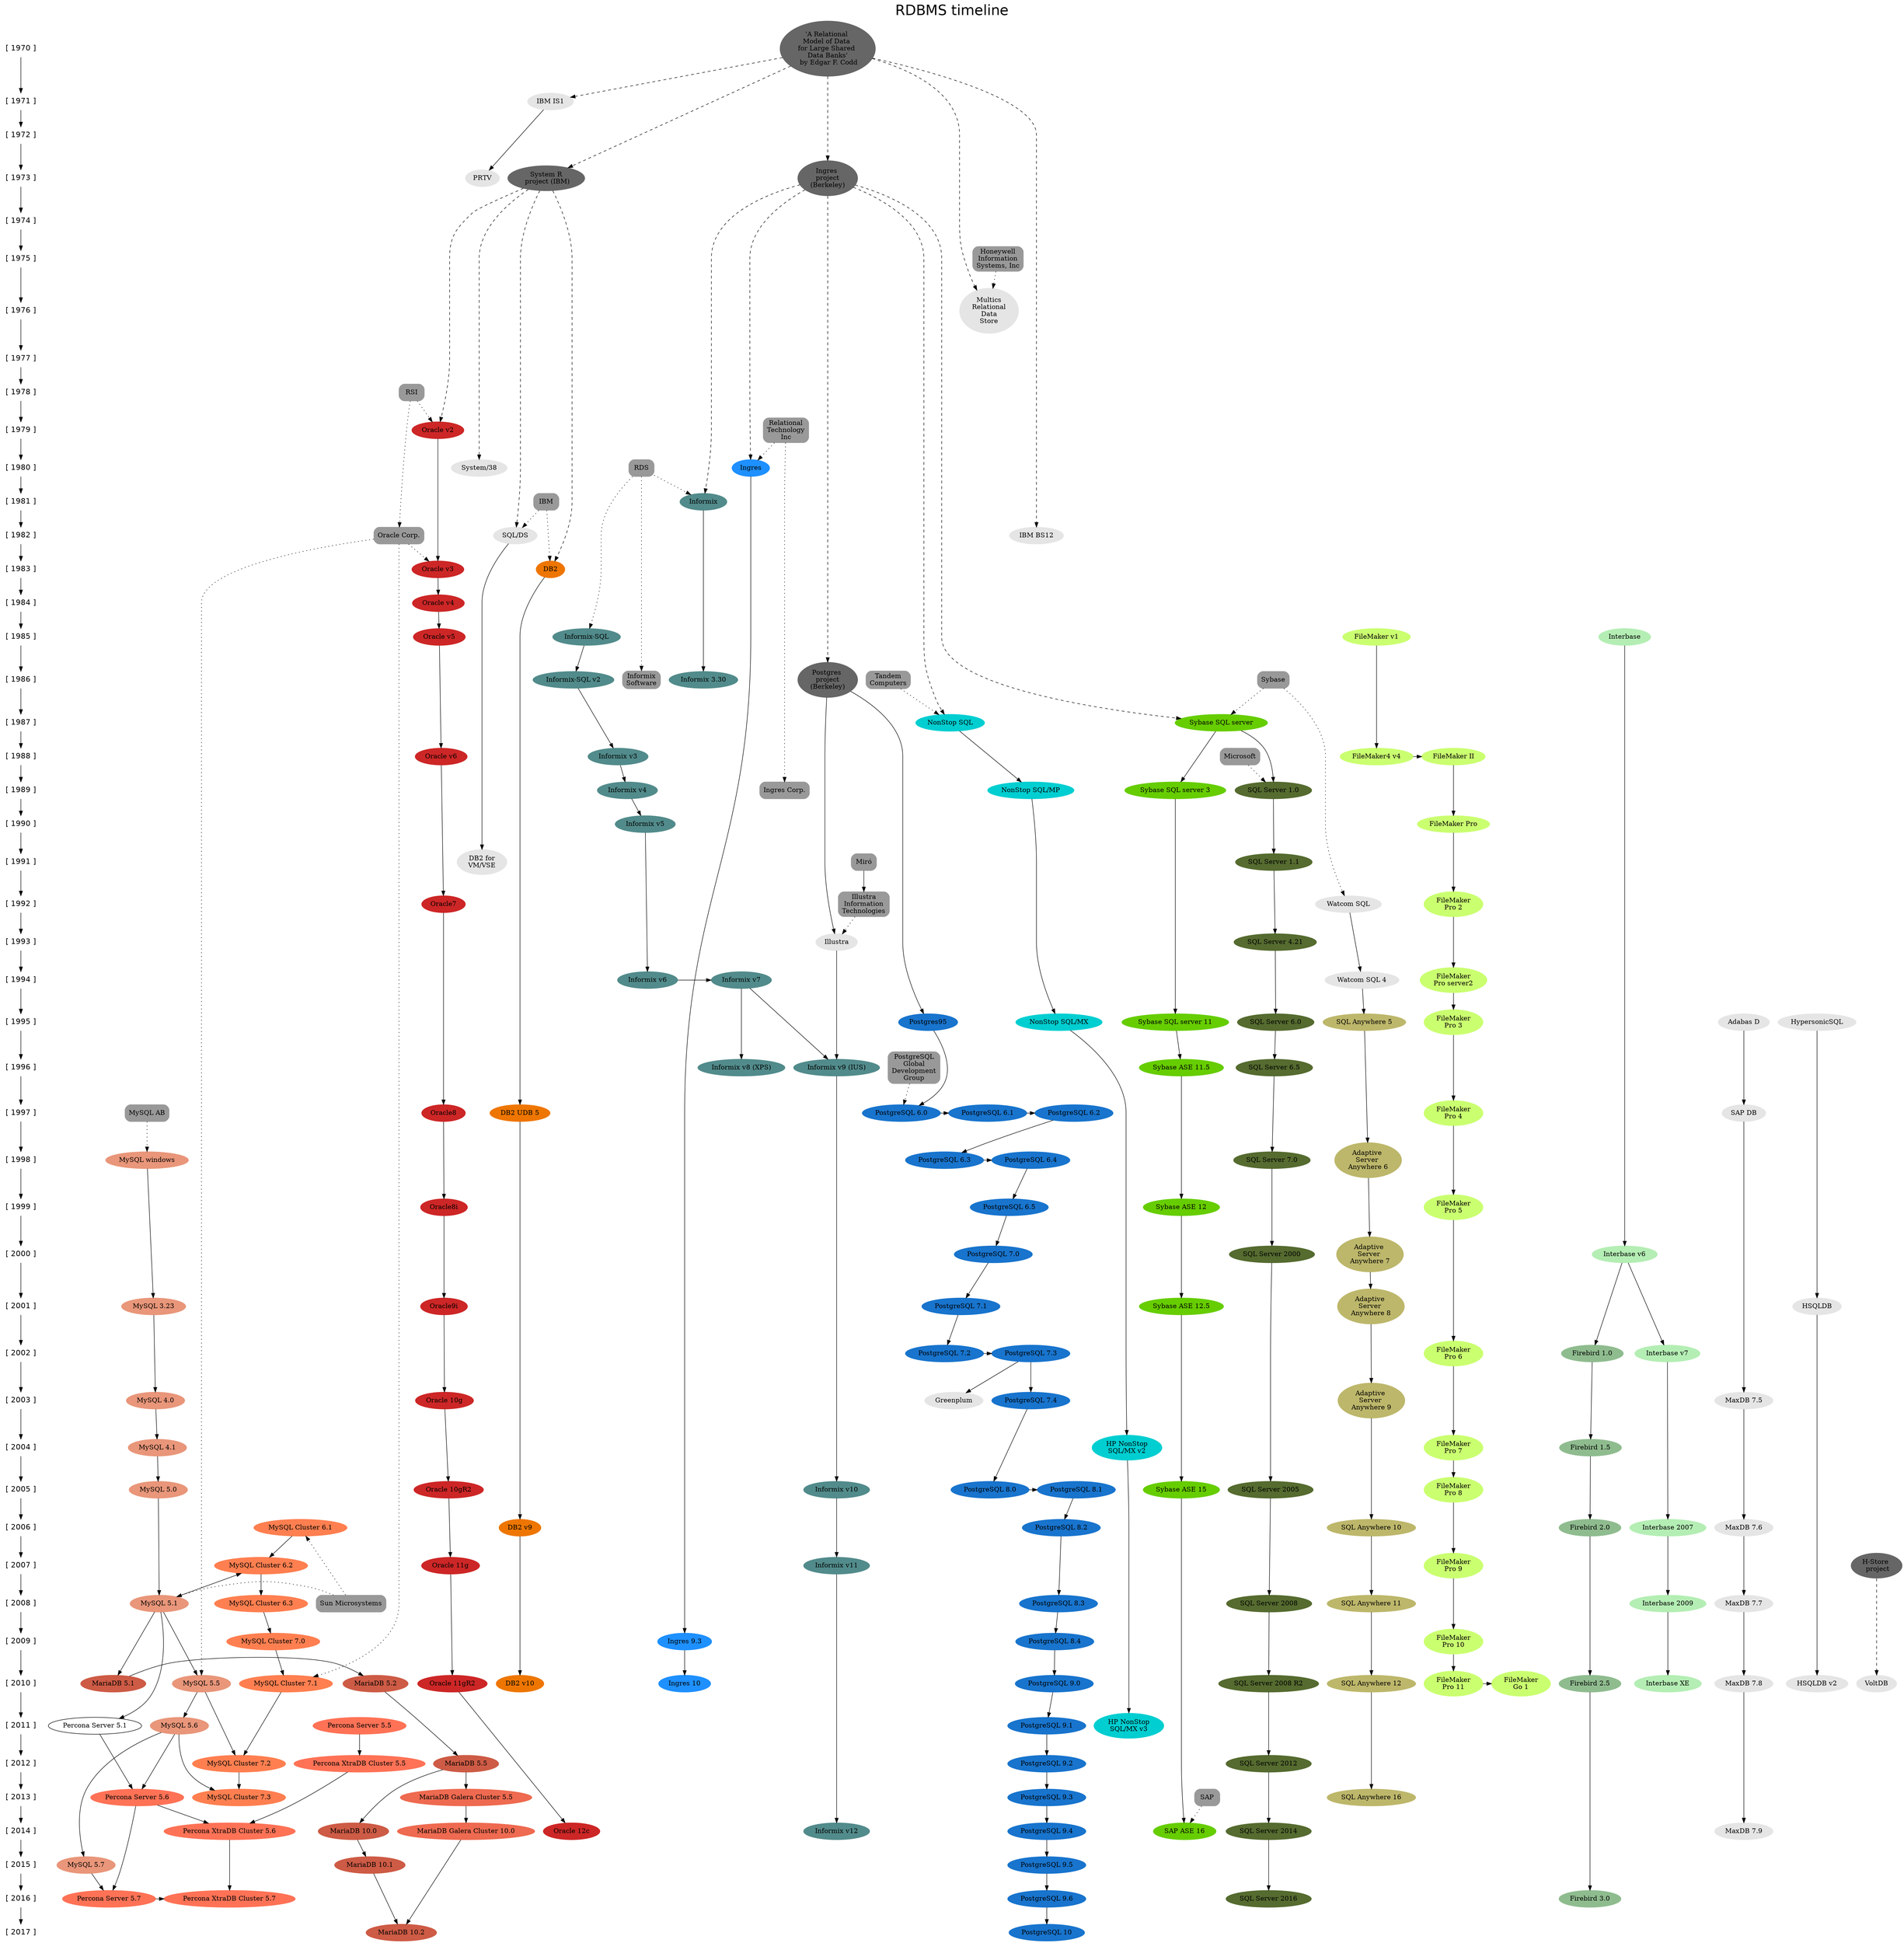/* RDBMS timeline
 * 
 * File: RDBMS_timeline.dot
 *
 * Author: Rafael Martinez Guerrero / PostgreSQL-es
 * E-mail: rafael@postgresql.org.es
 * Web: http://www.postgresql.org.es/
 *
 * GIT repository: http://www.github.com/rafaelma/rdbms-timeline
 * 
 * The intention of this project is to create a timeline diagram with
 * information about the main RDBMS since the 70' up until now.
 *
 * This is a work in progress. If you have information which can make
 * this diagram better, please do not hesitate to contact me or send a
 * patch via GITHUB.
 *
 *
 */

digraph RDBMS_timeline {
K=4;
imap=yes;
rankdir=TB;
ratio=fill;

graph [
 fontname = "Helvetica"
 fontsize=30
 label="RDBMS timeline"
 labelloc=t
]

/* 
 * *********************
 *  Rank - definitions
 * *********************
*/

 {rank=same; "[ 1970 ]" "'A Relational \nModel of Data \nfor Large Shared \nData Banks'\n by Edgar F. Codd"}
 {rank=same; "[ 1971 ]" "IBM IS1"}
 {rank=same; "[ 1972 ]" }
 {rank=same; "[ 1973 ]" "PRTV" "System R\n project (IBM)" "Ingres \nproject\n(Berkeley)"}
 {rank=same; "[ 1974 ]" }
 {rank=same; "[ 1975 ]" }
 {rank=same; "[ 1976 ]" "Multics\nRelational\nData\nStore"}
 {rank=same; "[ 1977 ]" }
 {rank=same; "[ 1978 ]" }
 {rank=same; "[ 1979 ]" "Oracle v2"}
 {rank=same; "[ 1980 ]" "Ingres" "System/38"}
 {rank=same; "[ 1981 ]" "Informix"}
 {rank=same; "[ 1982 ]" "IBM BS12" "Oracle Corp." "SQL/DS"}
 {rank=same; "[ 1983 ]" "DB2" "Oracle v3"}
 {rank=same; "[ 1984 ]" "Oracle v4"}
 {rank=same; "[ 1985 ]" "FileMaker v1" "Informix-SQL" "Interbase" "Oracle v5"}
 {rank=same; "[ 1986 ]" "Informix\nSoftware" "Informix-SQL v2" "Informix 3.30" "Postgres \nproject\n(Berkeley)"}
 {rank=same; "[ 1987 ]" "NonStop SQL" "Sybase SQL server"}
 {rank=same; "[ 1988 ]" "FileMaker4 v4" "FileMaker II" "Informix v3" "Oracle v6"}
 {rank=same; "[ 1989 ]" "Informix v4" "Ingres Corp." "NonStop SQL/MP" "SQL Server 1.0" "Sybase SQL server 3"}
 {rank=same; "[ 1990 ]" "FileMaker Pro" "Informix v5"}
 {rank=same; "[ 1991 ]"  "DB2 for\nVM/VSE" "SQL Server 1.1"}
 {rank=same; "[ 1992 ]" "FileMaker\nPro 2" "Oracle7" "Watcom SQL"}
 {rank=same; "[ 1993 ]" "Illustra" "SQL Server 4.21"}
 {rank=same; "[ 1994 ]" "FileMaker\nPro server2" "Informix v6" "Informix v7" "Watcom SQL 4"}
 {rank=same; "[ 1995 ]" "Adabas D" "FileMaker\nPro 3" "HypersonicSQL" "NonStop SQL/MX" "Postgres95" "SQL Anywhere 5" "SQL Server 6.0" "Sybase SQL server 11"}
 {rank=same; "[ 1996 ]" "Informix v8 (XPS)" "Informix v9 (IUS)" "SQL Server 6.5" "Sybase ASE 11.5"}
 {rank=same; "[ 1997 ]" "DB2 UDB 5" "FileMaker\nPro 4" "PostgreSQL 6.0" "PostgreSQL 6.1" "PostgreSQL 6.2" "Oracle8" "SAP DB"}
 {rank=same; "[ 1998 ]" "Adaptive \nServer \nAnywhere 6" "MySQL windows" "PostgreSQL 6.3" "PostgreSQL 6.4" "SQL Server 7.0"}
 {rank=same; "[ 1999 ]" "FileMaker\nPro 5" "PostgreSQL 6.5" "Oracle8i" "Sybase ASE 12"}
 {rank=same; "[ 2000 ]" "Adaptive \nServer \nAnywhere 7" "Interbase v6" "PostgreSQL 7.0" "SQL Server 2000"}
 {rank=same; "[ 2001 ]" "Adaptive \nServer \nAnywhere 8" "HSQLDB" "MySQL 3.23" "Oracle9i" "PostgreSQL 7.1" "Sybase ASE 12.5"}
 {rank=same; "[ 2002 ]" "FileMaker\nPro 6" "Firebird 1.0" "Interbase v7" "PostgreSQL 7.2" "PostgreSQL 7.3"}
 {rank=same; "[ 2003 ]" "Adaptive \nServer \nAnywhere 9" "Greenplum" "MaxDB 7.5" "MySQL 4.0" "PostgreSQL 7.4" "Oracle 10g"}
 {rank=same; "[ 2004 ]" "FileMaker\nPro 7" "MySQL 4.1" "HP NonStop\nSQL/MX v2" "Firebird 1.5"}
 {rank=same; "[ 2005 ]" "FileMaker\nPro 8" "Informix v10" "MySQL 5.0" "PostgreSQL 8.0" "PostgreSQL 8.1" "Oracle 10gR2" "SQL Server 2005" "Sybase ASE 15"}
 {rank=same; "[ 2006 ]" "Firebird 2.0" "Interbase 2007" "MaxDB 7.6" "SQL Anywhere 10" "DB2 v9" "PostgreSQL 8.2" "MySQL Cluster 6.1" }
 {rank=same; "[ 2007 ]" "FileMaker\nPro 9" "H-Store \n project" "Informix v11" "Oracle 11g" "MySQL Cluster 6.2" }
 {rank=same; "[ 2008 ]" "Interbase 2009" "MySQL 5.1" "PostgreSQL 8.3" "MaxDB 7.7" "SQL Anywhere 11" "SQL Server 2008" "Sun Microsystems" "MySQL Cluster 6.3" }
 {rank=same; "[ 2009 ]" "FileMaker\nPro 10" "Ingres 9.3" "PostgreSQL 8.4" "MySQL Cluster 7.0" }
 {rank=same; "[ 2010 ]" "FileMaker\nPro 11" "FileMaker\nGo 1" "HSQLDB v2" "Interbase XE" "SQL Anywhere 12" "DB2 v10" "Ingres 10" "MariaDB 5.1" "MariaDB 5.2" "MySQL 5.5" "Oracle 11gR2" "PostgreSQL 9.0" "SQL Server 2008 R2" "VoltDB" "MySQL Cluster 7.1" "Firebird 2.5"}
 {rank=same; "[ 2011 ]" "HP NonStop\nSQL/MX v3" "MySQL 5.6" "Percona Server 5.5" "PostgreSQL 9.1"}
 {rank=same; "[ 2012 ]" "MariaDB 5.5" "PostgreSQL 9.2" "SQL Server 2012" "Percona XtraDB Cluster 5.5" "MySQL Cluster 7.2" }
 {rank=same; "[ 2013 ]" "SQL Anywhere 16" "PostgreSQL 9.3" "MariaDB Galera Cluster 5.5" "MySQL Cluster 7.3" "Percona Server 5.6" }
 {rank=same; "[ 2014 ]" "MariaDB 10.0" "MariaDB Galera Cluster 10.0" "Percona XtraDB Cluster 5.6" "PostgreSQL 9.4" "SQL Server 2014" "Oracle 12c" "SAP ASE 16" "Informix v12" "MaxDB 7.9" }
 {rank=same; "[ 2015 ]" "MariaDB 10.1" "MySQL 5.7" "PostgreSQL 9.5" }
 {rank=same; "[ 2016 ]" "Percona Server 5.7" "Percona XtraDB Cluster 5.7" "PostgreSQL 9.6" "Firebird 3.0" "SQL Server 2016"}
 {rank=same; "[ 2017 ]" "MariaDB 10.2" "PostgreSQL 10" }


/* 
 * *******************
 * Year - nodes
 * *******************
*/

 "[ 1970 ]" [fontsize=16, fontname="Helvetica", shape = plaintext];
 "[ 1971 ]" [fontsize=16, fontname="Helvetica", shape = plaintext];
 "[ 1972 ]" [fontsize=16, fontname="Helvetica", shape = plaintext];
 "[ 1973 ]" [fontsize=16, fontname="Helvetica", shape = plaintext];
 "[ 1974 ]" [fontsize=16, fontname="Helvetica", shape = plaintext];
 "[ 1975 ]" [fontsize=16, fontname="Helvetica", shape = plaintext];
 "[ 1976 ]" [fontsize=16, fontname="Helvetica", shape = plaintext];
 "[ 1977 ]" [fontsize=16, fontname="Helvetica", shape = plaintext];
 "[ 1978 ]" [fontsize=16, fontname="Helvetica", shape = plaintext];
 "[ 1979 ]" [fontsize=16, fontname="Helvetica", shape = plaintext];
 "[ 1980 ]" [fontsize=16, fontname="Helvetica", shape = plaintext];
 "[ 1981 ]" [fontsize=16, fontname="Helvetica", shape = plaintext];
 "[ 1982 ]" [fontsize=16, fontname="Helvetica", shape = plaintext];
 "[ 1983 ]" [fontsize=16, fontname="Helvetica", shape = plaintext];
 "[ 1984 ]" [fontsize=16, fontname="Helvetica", shape = plaintext];
 "[ 1985 ]" [fontsize=16, fontname="Helvetica", shape = plaintext];
 "[ 1986 ]" [fontsize=16, fontname="Helvetica", shape = plaintext];
 "[ 1987 ]" [fontsize=16, fontname="Helvetica", shape = plaintext];
 "[ 1988 ]" [fontsize=16, fontname="Helvetica", shape = plaintext];
 "[ 1989 ]" [fontsize=16, fontname="Helvetica", shape = plaintext];
 "[ 1990 ]" [fontsize=16, fontname="Helvetica", shape = plaintext];
 "[ 1991 ]" [fontsize=16, fontname="Helvetica", shape = plaintext];
 "[ 1992 ]" [fontsize=16, fontname="Helvetica", shape = plaintext];
 "[ 1993 ]" [fontsize=16, fontname="Helvetica", shape = plaintext];
 "[ 1994 ]" [fontsize=16, fontname="Helvetica", shape = plaintext];
 "[ 1995 ]" [fontsize=16, fontname="Helvetica", shape = plaintext];
 "[ 1996 ]" [fontsize=16, fontname="Helvetica", shape = plaintext];
 "[ 1997 ]" [fontsize=16, fontname="Helvetica", shape = plaintext];
 "[ 1998 ]" [fontsize=16, fontname="Helvetica", shape = plaintext];
 "[ 1999 ]" [fontsize=16, fontname="Helvetica", shape = plaintext];
 "[ 2000 ]" [fontsize=16, fontname="Helvetica", shape = plaintext];
 "[ 2001 ]" [fontsize=16, fontname="Helvetica", shape = plaintext];
 "[ 2002 ]" [fontsize=16, fontname="Helvetica", shape = plaintext];
 "[ 2003 ]" [fontsize=16, fontname="Helvetica", shape = plaintext];
 "[ 2004 ]" [fontsize=16, fontname="Helvetica", shape = plaintext];
 "[ 2005 ]" [fontsize=16, fontname="Helvetica", shape = plaintext];
 "[ 2006 ]" [fontsize=16, fontname="Helvetica", shape = plaintext];
 "[ 2007 ]" [fontsize=16, fontname="Helvetica", shape = plaintext];
 "[ 2008 ]" [fontsize=16, fontname="Helvetica", shape = plaintext];
 "[ 2009 ]" [fontsize=16, fontname="Helvetica", shape = plaintext];
 "[ 2010 ]" [fontsize=16, fontname="Helvetica", shape = plaintext];
 "[ 2011 ]" [fontsize=16, fontname="Helvetica", shape = plaintext];
 "[ 2012 ]" [fontsize=16, fontname="Helvetica", shape = plaintext];
 "[ 2013 ]" [fontsize=16, fontname="Helvetica", shape = plaintext];
 "[ 2014 ]" [fontsize=16, fontname="Helvetica", shape = plaintext];
 "[ 2015 ]" [fontsize=16, fontname="Helvetica", shape = plaintext];
 "[ 2016 ]" [fontsize=16, fontname="Helvetica", shape = plaintext];
 "[ 2017 ]" [fontsize=16, fontname="Helvetica", shape = plaintext];


/* 
 * ************************ 
 * Year - relations
 * ************************
*/

"[ 1970 ]" -> "[ 1971 ]" -> "[ 1972 ]" -> "[ 1973 ]" -> "[ 1974 ]" -> "[ 1975 ]" -> "[ 1976 ]" -> "[ 1977 ]" -> "[ 1978 ]" -> "[ 1979 ]" -> "[ 1980 ]" -> "[ 1981 ]" -> "[ 1982 ]" -> "[ 1983 ]" -> "[ 1984 ]" -> "[ 1985 ]" -> "[ 1986 ]" -> "[ 1987 ]" -> "[ 1988 ]" -> "[ 1989 ]" -> "[ 1990 ]" -> "[ 1991 ]" -> "[ 1992 ]" -> "[ 1993 ]" -> "[ 1994 ]" -> "[ 1995 ]" -> "[ 1996 ]" -> "[ 1997 ]" -> "[ 1998 ]" -> "[ 1999 ]" -> "[ 2000 ]" -> "[ 2001 ]" -> "[ 2002 ]" -> "[ 2003 ]" -> "[ 2004 ]" -> "[ 2005 ]" -> "[ 2006 ]" -> "[ 2007 ]" -> "[ 2008 ]" -> "[ 2009 ]" -> "[ 2010 ]" -> "[ 2011 ]" -> "[ 2012 ]" -> "[ 2013 ]" -> "[ 2014 ]" -> "[ 2015 ]" -> "[ 2016 ]" -> "[ 2017 ]"


/* 
 *
 * Paper / Project - nodes
 *
 */

"'A Relational \nModel of Data \nfor Large Shared \nData Banks'\n by Edgar F. Codd" [style=dotted, style="filled,rounded", color="grey40"];

"H-Store \n project" [style="filled", color="grey40"];
"Ingres \nproject\n(Berkeley)" [style="filled", color="grey40"];
"Postgres \nproject\n(Berkeley)" [style="filled", color="grey40"];
"System R\n project (IBM)" [style="filled", color="grey40"];


/* 
 * 
 * Company  - nodes
 *
 */

"Honeywell\nInformation\nSystems, Inc" [style=dotted, shape=box, style="filled,rounded", color="grey60"];

"IBM" [style=dotted, shape=box, style="filled,rounded", color="grey60"];

"Illustra\nInformation\nTechnologies" [style=dotted, shape=box, style="filled,rounded", color="grey60"];

"Informix\nSoftware" [style=dotted, shape=box style="filled,rounded", color="grey60"];

"Ingres Corp." [style=dotted, shape=box style="filled,rounded", color="grey60"];

"Microsoft" [style=dotted, shape=box style="filled,rounded", color="grey60"];

"Miró"  [style=dotted, shape=box style="filled,rounded", color="grey60"];

"MySQL AB" [style=dotted, shape=box style="filled,rounded", color="grey60"];

"Oracle Corp." [style=dotted, shape=box style="filled,rounded", color="grey60"];

"PostgreSQL\nGlobal\nDevelopment\nGroup" [style=dotted, shape=box style="filled,rounded", color="grey60"];

"RDS"  [style=dotted, shape=box style="filled,rounded", color="grey60"];

"Relational\nTechnology\nInc"  [style=dotted, shape=box style="filled,rounded", color="grey60"];

"RSI" [style=dotted, shape=box style="filled,rounded", color="grey60"];

"Sun Microsystems" [style=dotted, shape=box style="filled,rounded", color="grey60"];

"Sybase" [style=dotted, shape=box style="filled,rounded", color="grey60"];

"SAP" [style=dotted, shape=box style="filled,rounded", color="grey60"];

"Tandem\nComputers" [style=dotted, shape=box style="filled,rounded", color="grey60"];

/* 
 * 
 * Database  - nodes
 *
 */


"Adabas D" [style=filled, color=grey90];
"SAP DB" [style=filled, color=grey90];
"MaxDB 7.5" [style=filled, color=grey90];
"MaxDB 7.6" [style=filled, color=grey90];
"MaxDB 7.7" [style=filled, color=grey90];
"MaxDB 7.8" [style=filled, color=grey90];
"MaxDB 7.9" [style=filled, color=grey90];


/* DB2 */

"DB2" [style=filled, color=darkorange2];
"DB2 UDB 5" [style=filled, color=darkorange2];
"DB2 v9" [style=filled, color=darkorange2];
"DB2 v10" [style=filled, color=darkorange2];

/* Filemaker */

"FileMaker v1" [style=filled, color=darkolivegreen1];
"FileMaker4 v4" [style=filled, color=darkolivegreen1];
"FileMaker II" [style=filled, color=darkolivegreen1];
"FileMaker Pro" [style=filled, color=darkolivegreen1];
"FileMaker\nPro 2" [style=filled, color=darkolivegreen1];
"FileMaker\nPro server2" [style=filled, color=darkolivegreen1];
"FileMaker\nPro 3" [style=filled, color=darkolivegreen1];
"FileMaker\nPro 4" [style=filled, color=darkolivegreen1];
"FileMaker\nPro 5" [style=filled, color=darkolivegreen1];
"FileMaker\nPro 6" [style=filled, color=darkolivegreen1];
"FileMaker\nPro 7" [style=filled, color=darkolivegreen1];
"FileMaker\nPro 8" [style=filled, color=darkolivegreen1];
"FileMaker\nPro 9" [style=filled, color=darkolivegreen1];
"FileMaker\nPro 10" [style=filled, color=darkolivegreen1];
"FileMaker\nPro 11" [style=filled, color=darkolivegreen1];
"FileMaker\nGo 1" [style=filled, color=darkolivegreen1];


"Ingres" [style=filled, color=dodgerblue];
"Ingres 9.3" [style=filled, color=dodgerblue];
"Ingres 10" [style=filled, color=dodgerblue];

"Interbase" [style=filled, color=darkseagreen2];
"Interbase v6" [style=filled, color=darkseagreen2];
"Interbase v7" [style=filled, color=darkseagreen2];
"Interbase 2007" [style=filled, color=darkseagreen2];
"Interbase 2009" [style=filled, color=darkseagreen2];
"Interbase XE" [style=filled, color=darkseagreen2];


"Firebird 1.0" [style=filled, color=darkseagreen];
"Firebird 1.5" [style=filled, color=darkseagreen];
"Firebird 2.0" [style=filled, color=darkseagreen];
"Firebird 2.5" [style=filled, color=darkseagreen];
"Firebird 3.0" [style=filled, color=darkseagreen];


"MariaDB 5.1" [style=filled, color=coral3];
"MariaDB 5.2" [style=filled, color=coral3];
"MariaDB 5.5" [style=filled, color=coral3];
"MariaDB 10.0" [style=filled, color=coral3];
"MariaDB 10.1" [style=filled, color=coral3];
"MariaDB 10.2" [style=filled, color=coral3];

"MariaDB Galera Cluster 5.5" [style=filled, color=coral2];
"MariaDB Galera Cluster 10.0" [style=filled, color=coral2];

"Percona Server 5.5" [style=filled, color=coral1];
"Percona Server 5.6" [style=filled, color=coral1];
"Percona Server 5.7" [style=filled, color=coral1];

"Percona XtraDB Cluster 5.5" [style=filled, color=coral1];
"Percona XtraDB Cluster 5.6" [style=filled, color=coral1];
"Percona XtraDB Cluster 5.7" [style=filled, color=coral1];



/* Greenplum */

"Greenplum" [style=filled, color=grey90];


"HypersonicSQL" [style=filled, color=grey90];
"HSQLDB" [style=filled, color=grey90];
"HSQLDB v2" [style=filled, color=grey90];



"IBM IS1" [style=filled, color=grey90];
"PRTV" [style=filled, color=grey90];


"Illustra" [style=filled, color=grey90];


"Informix" [style=filled, color=darkslategray4];
"Informix 3.30" [style=filled, color=darkslategray4];
"Informix-SQL" [style=filled, color=darkslategray4];
"Informix-SQL v2" [style=filled, color=darkslategray4];
"Informix v3" [style=filled, color=darkslategray4];
"Informix v4" [style=filled, color=darkslategray4];
"Informix v5" [style=filled, color=darkslategray4];
"Informix v6" [style=filled, color=darkslategray4];
"Informix v7" [style=filled, color=darkslategray4];
"Informix v8 (XPS)" [style=filled, color=darkslategray4];
"Informix v9 (IUS)" [style=filled, color=darkslategray4];
"Informix v10" [style=filled, color=darkslategray4];
"Informix v11" [style=filled, color=darkslategray4];
"Informix v12" [style=filled, color=darkslategray4];

/* MySQL */

"MySQL windows" [style=filled, color=darksalmon];
"MySQL 3.23" [style=filled, color=darksalmon];
"MySQL 4.0" [style=filled, color=darksalmon];
"MySQL 4.1" [style=filled, color=darksalmon];
"MySQL 5.0" [style=filled, color=darksalmon];
"MySQL 5.1" [style=filled, color=darksalmon];
"MySQL 5.5" [style=filled, color=darksalmon];
"MySQL 5.6" [style=filled, color=darksalmon];
"MySQL 5.7" [style=filled, color=darksalmon];

"MySQL Cluster 6.1" [style=filled, color=coral];
"MySQL Cluster 6.2" [style=filled, color=coral];
"MySQL Cluster 6.3" [style=filled, color=coral];
"MySQL Cluster 7.0" [style=filled, color=coral];
"MySQL Cluster 7.1" [style=filled, color=coral];
"MySQL Cluster 7.2" [style=filled, color=coral];
"MySQL Cluster 7.3" [style=filled, color=coral];

/* NonStop SQL */

"NonStop SQL" [style=filled, color=darkturquoise];
"NonStop SQL/MP" [style=filled, color=darkturquoise];
"NonStop SQL/MX" [style=filled, color=darkturquoise];
"HP NonStop\nSQL/MX v2" [style=filled, color=darkturquoise];
"HP NonStop\nSQL/MX v3" [style=filled, color=darkturquoise];

/* Oracle */

"Oracle v2" [style=filled, color=firebrick3];
"Oracle v3" [style=filled, color=firebrick3];
"Oracle v4" [style=filled, color=firebrick3];
"Oracle v5" [style=filled, color=firebrick3];
"Oracle v6" [style=filled, color=firebrick3];
"Oracle7" [style=filled, color=firebrick3];
"Oracle8" [style=filled, color=firebrick3];
"Oracle8i" [style=filled, color=firebrick3];
"Oracle9i" [style=filled, color=firebrick3];
"Oracle 10g" [style=filled, color=firebrick3];
"Oracle 10gR2" [style=filled, color=firebrick3];
"Oracle 11g" [style=filled, color=firebrick3];
"Oracle 11gR2" [style=filled, color=firebrick3];
"Oracle 12c" [style=filled, color=firebrick3];


/* PostgreSQL */

"Postgres95" [style=filled, color=dodgerblue3];
"PostgreSQL 6.0" [style=filled, color=dodgerblue3];
"PostgreSQL 6.1" [style=filled, color=dodgerblue3];
"PostgreSQL 6.2" [style=filled, color=dodgerblue3];
"PostgreSQL 6.3" [style=filled, color=dodgerblue3];
"PostgreSQL 6.4" [style=filled, color=dodgerblue3];
"PostgreSQL 6.5" [style=filled, color=dodgerblue3];
"PostgreSQL 7.0" [style=filled, color=dodgerblue3];
"PostgreSQL 7.1" [style=filled, color=dodgerblue3];
"PostgreSQL 7.2" [style=filled, color=dodgerblue3];
"PostgreSQL 7.3" [style=filled, color=dodgerblue3];
"PostgreSQL 7.4" [style=filled, color=dodgerblue3];
"PostgreSQL 8.0" [style=filled, color=dodgerblue3];
"PostgreSQL 8.1" [style=filled, color=dodgerblue3];
"PostgreSQL 8.2" [style=filled, color=dodgerblue3];
"PostgreSQL 8.3" [style=filled, color=dodgerblue3];
"PostgreSQL 8.4" [style=filled, color=dodgerblue3];
"PostgreSQL 9.0" [style=filled, color=dodgerblue3];
"PostgreSQL 9.1" [style=filled, color=dodgerblue3];
"PostgreSQL 9.2" [style=filled, color=dodgerblue3];
"PostgreSQL 9.3" [style=filled, color=dodgerblue3];
"PostgreSQL 9.4" [style=filled, color=dodgerblue3];
"PostgreSQL 9.5" [style=filled, color=dodgerblue3];
"PostgreSQL 9.6" [style=filled, color=dodgerblue3];
"PostgreSQL 10" [style=filled, color=dodgerblue3];


/* Microsoft SQL Server */

"SQL Server 1.0" [style=filled, color=darkolivegreen];
"SQL Server 1.1" [style=filled, color=darkolivegreen];
"SQL Server 4.21" [style=filled, color=darkolivegreen];
"SQL Server 6.0" [style=filled, color=darkolivegreen];
"SQL Server 6.5" [style=filled, color=darkolivegreen];
"SQL Server 7.0" [style=filled, color=darkolivegreen];
"SQL Server 2000" [style=filled, color=darkolivegreen];
"SQL Server 2005" [style=filled, color=darkolivegreen];
"SQL Server 2008" [style=filled, color=darkolivegreen];
"SQL Server 2008 R2" [style=filled, color=darkolivegreen];
"SQL Server 2012" [style=filled, color=darkolivegreen];
"SQL Server 2014" [style=filled, color=darkolivegreen];
"SQL Server 2016" [style=filled, color=darkolivegreen];

/* SQL Anywhere */

"Watcom SQL" [style=filled, color=grey90];
"Watcom SQL 4" [style=filled, color=grey90];
"SQL Anywhere 5" [style=filled, color=darkkhaki];
"Adaptive \nServer \nAnywhere 6" [style=filled, color=darkkhaki];
"Adaptive \nServer \nAnywhere 7" [style=filled, color=darkkhaki];
"Adaptive \nServer \nAnywhere 8" [style=filled, color=darkkhaki];
"Adaptive \nServer \nAnywhere 9" [style=filled, color=darkkhaki];
"SQL Anywhere 10" [style=filled, color=darkkhaki];
"SQL Anywhere 11" [style=filled, color=darkkhaki];
"SQL Anywhere 12" [style=filled, color=darkkhaki];
"SQL Anywhere 16" [style=filled, color=darkkhaki];

/* Sybase */

"Sybase SQL server" [style=filled, color=chartreuse3];
"Sybase SQL server 3" [style=filled, color=chartreuse3];
"Sybase SQL server 11" [style=filled, color=chartreuse3];
"Sybase ASE 11.5" [style=filled, color=chartreuse3];
"Sybase ASE 12" [style=filled, color=chartreuse3];
"Sybase ASE 12.5" [style=filled, color=chartreuse3];
"Sybase ASE 15" [style=filled, color=chartreuse3];
"SAP ASE 16" [style=filled, color=chartreuse3];


"SQL/DS" [style=filled, color=grey90];
"DB2 for\nVM/VSE" [style=filled, color=grey90];

"System/38" [style=filled, color=grey90];

"IBM BS12" [style=filled, color=grey90];
"Multics\nRelational\nData\nStore" [style=filled, color=grey90];
"VoltDB" [style=filled, color=grey90];

/* 
 *
 * Paper / Project / database - relations
 *
 */

"'A Relational \nModel of Data \nfor Large Shared \nData Banks'\n by Edgar F. Codd" -> "Ingres \nproject\n(Berkeley)" [style=dashed];
"'A Relational \nModel of Data \nfor Large Shared \nData Banks'\n by Edgar F. Codd" -> "System R\n project (IBM)" [style=dashed];
"'A Relational \nModel of Data \nfor Large Shared \nData Banks'\n by Edgar F. Codd" -> "IBM IS1" [style=dashed];
"'A Relational \nModel of Data \nfor Large Shared \nData Banks'\n by Edgar F. Codd" -> "IBM BS12" [style=dashed];
"'A Relational \nModel of Data \nfor Large Shared \nData Banks'\n by Edgar F. Codd" -> "Multics\nRelational\nData\nStore" [style=dashed];


"H-Store \n project" -> "VoltDB" [style=dashed];

"Ingres \nproject\n(Berkeley)" -> "Informix" [style=dashed];
"Ingres \nproject\n(Berkeley)" -> "NonStop SQL" [style=dashed];
"Ingres \nproject\n(Berkeley)" -> "Postgres \nproject\n(Berkeley)" [style=dashed];
"Ingres \nproject\n(Berkeley)" -> "Sybase SQL server" [style=dashed];
"Ingres \nproject\n(Berkeley)" -> "Ingres" [style=dashed];

"Postgres \nproject\n(Berkeley)" -> "Illustra";
"Postgres \nproject\n(Berkeley)" -> "Postgres95";

"System R\n project (IBM)" -> "DB2" [style=dashed];
"System R\n project (IBM)" -> "System/38" [style=dashed];
"System R\n project (IBM)" -> "SQL/DS" [style=dashed];
"System R\n project (IBM)" -> "Oracle v2" [style=dashed];

/* 
 * 
 * Company / database - relations
 *
 */

"Honeywell\nInformation\nSystems, Inc" -> "Multics\nRelational\nData\nStore" [style=dotted];

"IBM" -> "DB2" [style=dotted];
"IBM" -> "SQL/DS" [style=dotted];

"Illustra\nInformation\nTechnologies" -> "Illustra" [style=dotted];

/*"Informix\nSoftware" -> "Informix-SQL v2" [style=dotted];*/

"Microsoft" -> "SQL Server 1.0" [style=dotted];

"Miró" -> "Illustra\nInformation\nTechnologies";

"MySQL AB" -> "MySQL windows" [style=dotted];

"Oracle Corp." -> "Oracle v3" [style=dotted];
"Oracle Corp." -> "MySQL 5.5" [style=dotted];
"Oracle Corp." -> "MySQL Cluster 7.1" [style=dotted];

"PostgreSQL\nGlobal\nDevelopment\nGroup" -> "PostgreSQL 6.0" [style=dotted];

"RDS" -> "Informix" [style=dotted];
"RDS" -> "Informix-SQL" [style=dotted];
"RDS" -> "Informix\nSoftware" [style=dotted];

"Relational\nTechnology\nInc" -> "Ingres" [style=dotted];
"Relational\nTechnology\nInc" -> "Ingres Corp." [style=dotted];

"RSI" -> "Oracle v2" [style=dotted];
"RSI" -> "Oracle Corp." [style=dotted];

"Sun Microsystems" -> "MySQL 5.1" [style=dotted];
"Sun Microsystems" -> "MySQL Cluster 6.1" [style=dotted];

"Sybase" -> "Sybase SQL server" [style=dotted];
"SAP" -> "SAP ASE 16" [style=dotted];
"Sybase" -> "Watcom SQL" [style=dotted];

"Tandem\nComputers" -> "NonStop SQL" [style=dotted];


/* 
 *
 * Database - relations
 *
 */



"Adabas D" -> "SAP DB" -> "MaxDB 7.5" -> "MaxDB 7.6" -> "MaxDB 7.7" -> "MaxDB 7.8" -> "MaxDB 7.9";

"DB2" -> "DB2 UDB 5" -> "DB2 v9" -> "DB2 v10";

"FileMaker v1" -> "FileMaker4 v4" -> "FileMaker II" -> "FileMaker Pro" -> "FileMaker\nPro 2" -> "FileMaker\nPro server2" -> "FileMaker\nPro 3" -> "FileMaker\nPro 4" -> "FileMaker\nPro 5" -> "FileMaker\nPro 6" -> "FileMaker\nPro 7" ->  "FileMaker\nPro 8" -> "FileMaker\nPro 9" ->  "FileMaker\nPro 10" ->  "FileMaker\nPro 11" ->  "FileMaker\nGo 1";

"HypersonicSQL" -> "HSQLDB" -> "HSQLDB v2";

"IBM IS1" -> "PRTV";

"Illustra" -> "Informix v9 (IUS)";

"Informix" -> "Informix 3.30";
"Informix-SQL" -> "Informix-SQL v2" -> "Informix v3" -> "Informix v4" -> "Informix v5" -> "Informix v6" -> "Informix v7" -> "Informix v8 (XPS)" ;
"Informix v7" -> "Informix v9 (IUS)" -> "Informix v10" -> "Informix v11" -> "Informix v12";

"Ingres" -> "Ingres 9.3" -> "Ingres 10";

"Interbase" -> "Interbase v6" -> "Interbase v7" -> "Interbase 2007" -> "Interbase 2009" -> "Interbase XE";
"Interbase v6" -> "Firebird 1.0" -> "Firebird 1.5" -> "Firebird 2.0" -> "Firebird 2.5" -> "Firebird 3.0";

"MariaDB 5.1" -> "MariaDB 5.2" -> "MariaDB 5.5" -> "MariaDB 10.0" -> "MariaDB 10.1" -> "MariaDB 10.2";
"MariaDB Galera Cluster 5.5" -> "MariaDB Galera Cluster 10.0";
"MariaDB 5.5" -> "MariaDB Galera Cluster 5.5";
"MariaDB Galera Cluster 10.0" -> "MariaDB 10.2";

"MySQL windows" -> "MySQL 3.23" -> "MySQL 4.0" -> "MySQL 4.1" -> "MySQL 5.0" -> "MySQL 5.1" -> "MySQL 5.5" -> "MySQL 5.6" -> "MySQL 5.7";
"MySQL 5.1" -> "MariaDB 5.1";

"Percona Server 5.1" -> "Percona Server 5.6" -> "Percona Server 5.7"
"MySQL 5.1" -> "Percona Server 5.1"
"MySQL 5.6" -> "Percona Server 5.6"
"MySQL 5.7" -> "Percona Server 5.7"

"Percona XtraDB Cluster 5.5" -> "Percona XtraDB Cluster 5.6" -> "Percona XtraDB Cluster 5.7"
"Percona Server 5.5" -> "Percona XtraDB Cluster 5.5"
"Percona Server 5.6" -> "Percona XtraDB Cluster 5.6"
"Percona Server 5.7" -> "Percona XtraDB Cluster 5.7"

"MySQL Cluster 6.1" -> "MySQL Cluster 6.2";
"MySQL Cluster 6.2" -> "MySQL Cluster 6.3";
"MySQL Cluster 6.3" -> "MySQL Cluster 7.0";
"MySQL Cluster 7.0" -> "MySQL Cluster 7.1";
"MySQL Cluster 7.1" -> "MySQL Cluster 7.2";
"MySQL Cluster 7.2" -> "MySQL Cluster 7.3";

"MySQL 5.1" -> "MySQL Cluster 6.2";
"MySQL 5.5" -> "MySQL Cluster 7.2";
"MySQL 5.6" -> "MySQL Cluster 7.3";

"NonStop SQL" -> "NonStop SQL/MP" -> "NonStop SQL/MX" -> "HP NonStop\nSQL/MX v2" -> "HP NonStop\nSQL/MX v3";

"Oracle v2" -> "Oracle v3" -> "Oracle v4" -> "Oracle v5" -> "Oracle v6" -> "Oracle7" -> "Oracle8" -> "Oracle8i" -> "Oracle9i" -> "Oracle 10g" -> "Oracle 10gR2" -> "Oracle 11g" -> "Oracle 11gR2" -> "Oracle 12c";

"Postgres95" -> "PostgreSQL 6.0";
"PostgreSQL 6.0" -> "PostgreSQL 6.1";
"PostgreSQL 6.1" -> "PostgreSQL 6.2"; 
"PostgreSQL 6.2" -> "PostgreSQL 6.3"; 
"PostgreSQL 6.3" -> "PostgreSQL 6.4"; 
"PostgreSQL 6.4" -> "PostgreSQL 6.5";
"PostgreSQL 6.5" -> "PostgreSQL 7.0";
"PostgreSQL 7.0" -> "PostgreSQL 7.1"; 
"PostgreSQL 7.1" -> "PostgreSQL 7.2"; 
"PostgreSQL 7.2" -> "PostgreSQL 7.3"; 
"PostgreSQL 7.3" -> "PostgreSQL 7.4";
"PostgreSQL 7.4" -> "PostgreSQL 8.0";
"PostgreSQL 8.0" -> "PostgreSQL 8.1";
"PostgreSQL 8.1" -> "PostgreSQL 8.2";
"PostgreSQL 8.2" -> "PostgreSQL 8.3";
"PostgreSQL 8.3" -> "PostgreSQL 8.4";
"PostgreSQL 8.4" -> "PostgreSQL 9.0";
"PostgreSQL 9.0" -> "PostgreSQL 9.1";
"PostgreSQL 9.1" -> "PostgreSQL 9.2";
"PostgreSQL 9.2" -> "PostgreSQL 9.3";
"PostgreSQL 9.3" -> "PostgreSQL 9.4";
"PostgreSQL 9.4" -> "PostgreSQL 9.5";
"PostgreSQL 9.5" -> "PostgreSQL 9.6";
"PostgreSQL 9.6" -> "PostgreSQL 10";

"PostgreSQL 7.3" -> "Greenplum";


"SQL/DS" -> "DB2 for\nVM/VSE";

"SQL Server 1.0" -> "SQL Server 1.1" -> "SQL Server 4.21" -> "SQL Server 6.0" -> "SQL Server 6.5" -> "SQL Server 7.0" -> "SQL Server 2000" -> "SQL Server 2005" -> "SQL Server 2008"  -> "SQL Server 2008 R2" -> "SQL Server 2012" -> "SQL Server 2014" -> "SQL Server 2016"

"Sybase SQL server" -> "SQL Server 1.0";
"Sybase SQL server" -> "Sybase SQL server 3";
"Sybase SQL server 3" -> "Sybase SQL server 11" -> "Sybase ASE 11.5" -> "Sybase ASE 12" -> "Sybase ASE 12.5" -> "Sybase ASE 15" -> "SAP ASE 16";


"Watcom SQL" -> "Watcom SQL 4" -> "SQL Anywhere 5" -> "Adaptive \nServer \nAnywhere 6" -> "Adaptive \nServer \nAnywhere 7" -> "Adaptive \nServer \nAnywhere 8" -> "Adaptive \nServer \nAnywhere 9" -> "SQL Anywhere 10" -> "SQL Anywhere 11" -> "SQL Anywhere 12" -> "SQL Anywhere 16";

}

